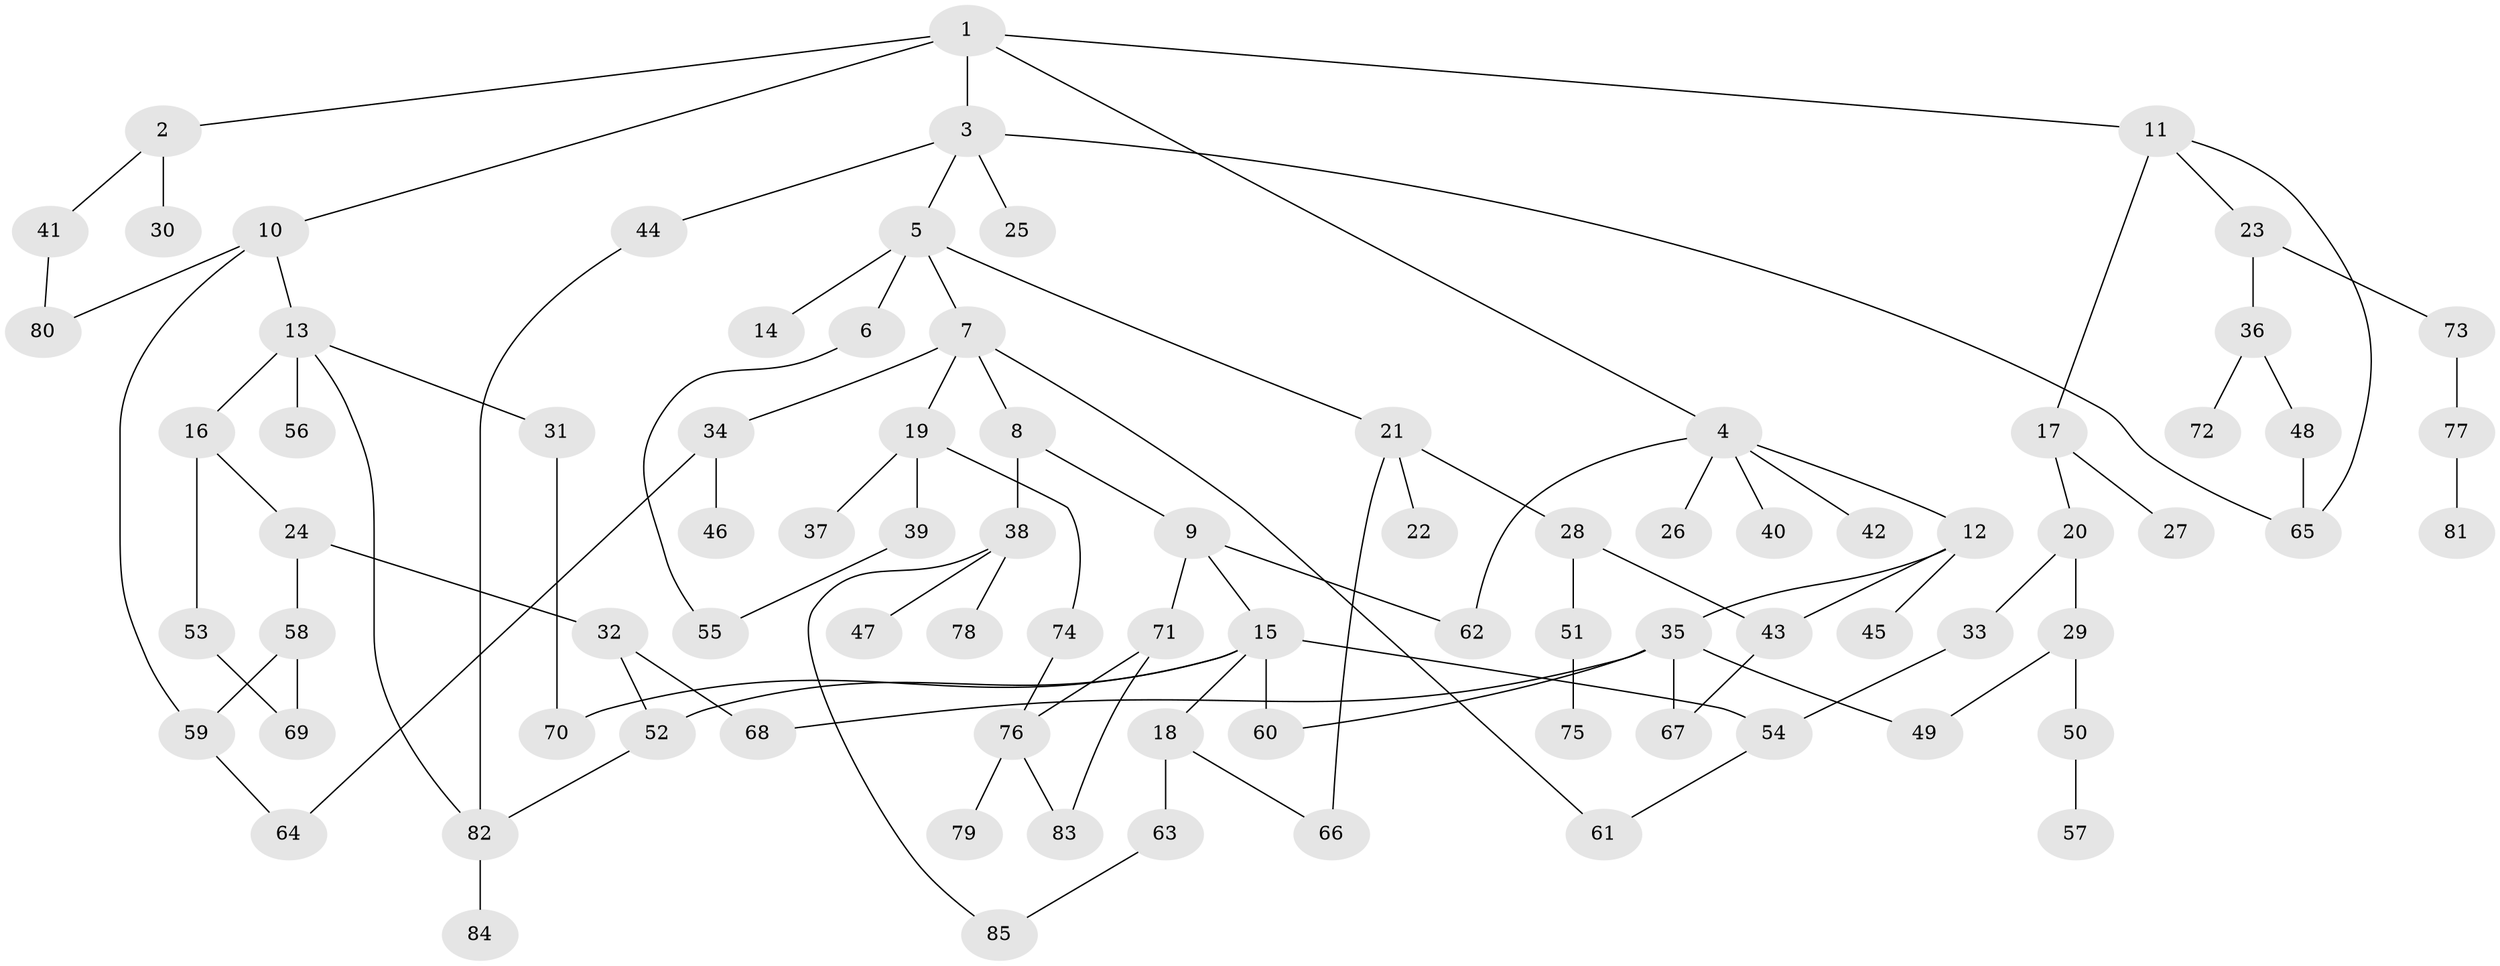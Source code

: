 // coarse degree distribution, {6: 0.018518518518518517, 8: 0.018518518518518517, 5: 0.12962962962962962, 2: 0.2222222222222222, 7: 0.037037037037037035, 4: 0.1111111111111111, 1: 0.3148148148148148, 3: 0.14814814814814814}
// Generated by graph-tools (version 1.1) at 2025/51/02/27/25 19:51:38]
// undirected, 85 vertices, 107 edges
graph export_dot {
graph [start="1"]
  node [color=gray90,style=filled];
  1;
  2;
  3;
  4;
  5;
  6;
  7;
  8;
  9;
  10;
  11;
  12;
  13;
  14;
  15;
  16;
  17;
  18;
  19;
  20;
  21;
  22;
  23;
  24;
  25;
  26;
  27;
  28;
  29;
  30;
  31;
  32;
  33;
  34;
  35;
  36;
  37;
  38;
  39;
  40;
  41;
  42;
  43;
  44;
  45;
  46;
  47;
  48;
  49;
  50;
  51;
  52;
  53;
  54;
  55;
  56;
  57;
  58;
  59;
  60;
  61;
  62;
  63;
  64;
  65;
  66;
  67;
  68;
  69;
  70;
  71;
  72;
  73;
  74;
  75;
  76;
  77;
  78;
  79;
  80;
  81;
  82;
  83;
  84;
  85;
  1 -- 2;
  1 -- 3;
  1 -- 4;
  1 -- 10;
  1 -- 11;
  2 -- 30;
  2 -- 41;
  3 -- 5;
  3 -- 25;
  3 -- 44;
  3 -- 65;
  4 -- 12;
  4 -- 26;
  4 -- 40;
  4 -- 42;
  4 -- 62;
  5 -- 6;
  5 -- 7;
  5 -- 14;
  5 -- 21;
  6 -- 55;
  7 -- 8;
  7 -- 19;
  7 -- 34;
  7 -- 61;
  8 -- 9;
  8 -- 38;
  9 -- 15;
  9 -- 62;
  9 -- 71;
  10 -- 13;
  10 -- 59;
  10 -- 80;
  11 -- 17;
  11 -- 23;
  11 -- 65;
  12 -- 35;
  12 -- 45;
  12 -- 43;
  13 -- 16;
  13 -- 31;
  13 -- 56;
  13 -- 82;
  15 -- 18;
  15 -- 60;
  15 -- 54;
  15 -- 70;
  15 -- 52;
  16 -- 24;
  16 -- 53;
  17 -- 20;
  17 -- 27;
  18 -- 63;
  18 -- 66;
  19 -- 37;
  19 -- 39;
  19 -- 74;
  20 -- 29;
  20 -- 33;
  21 -- 22;
  21 -- 28;
  21 -- 66;
  23 -- 36;
  23 -- 73;
  24 -- 32;
  24 -- 58;
  28 -- 43;
  28 -- 51;
  29 -- 49;
  29 -- 50;
  31 -- 70;
  32 -- 52;
  32 -- 68;
  33 -- 54;
  34 -- 46;
  34 -- 64;
  35 -- 67;
  35 -- 68;
  35 -- 60;
  35 -- 49;
  36 -- 48;
  36 -- 72;
  38 -- 47;
  38 -- 78;
  38 -- 85;
  39 -- 55;
  41 -- 80;
  43 -- 67;
  44 -- 82;
  48 -- 65;
  50 -- 57;
  51 -- 75;
  52 -- 82;
  53 -- 69;
  54 -- 61;
  58 -- 69;
  58 -- 59;
  59 -- 64;
  63 -- 85;
  71 -- 76;
  71 -- 83;
  73 -- 77;
  74 -- 76;
  76 -- 79;
  76 -- 83;
  77 -- 81;
  82 -- 84;
}
